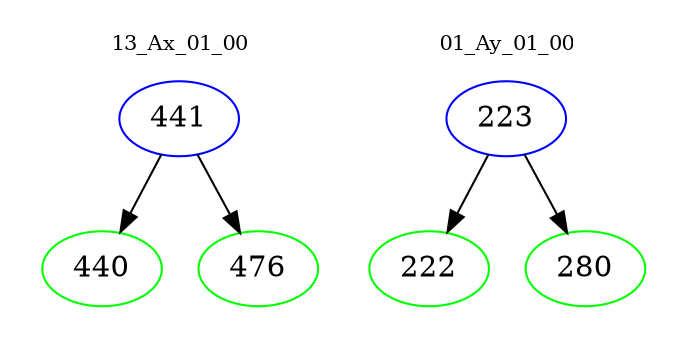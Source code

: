 digraph{
subgraph cluster_0 {
color = white
label = "13_Ax_01_00";
fontsize=10;
T0_441 [label="441", color="blue"]
T0_441 -> T0_440 [color="black"]
T0_440 [label="440", color="green"]
T0_441 -> T0_476 [color="black"]
T0_476 [label="476", color="green"]
}
subgraph cluster_1 {
color = white
label = "01_Ay_01_00";
fontsize=10;
T1_223 [label="223", color="blue"]
T1_223 -> T1_222 [color="black"]
T1_222 [label="222", color="green"]
T1_223 -> T1_280 [color="black"]
T1_280 [label="280", color="green"]
}
}
